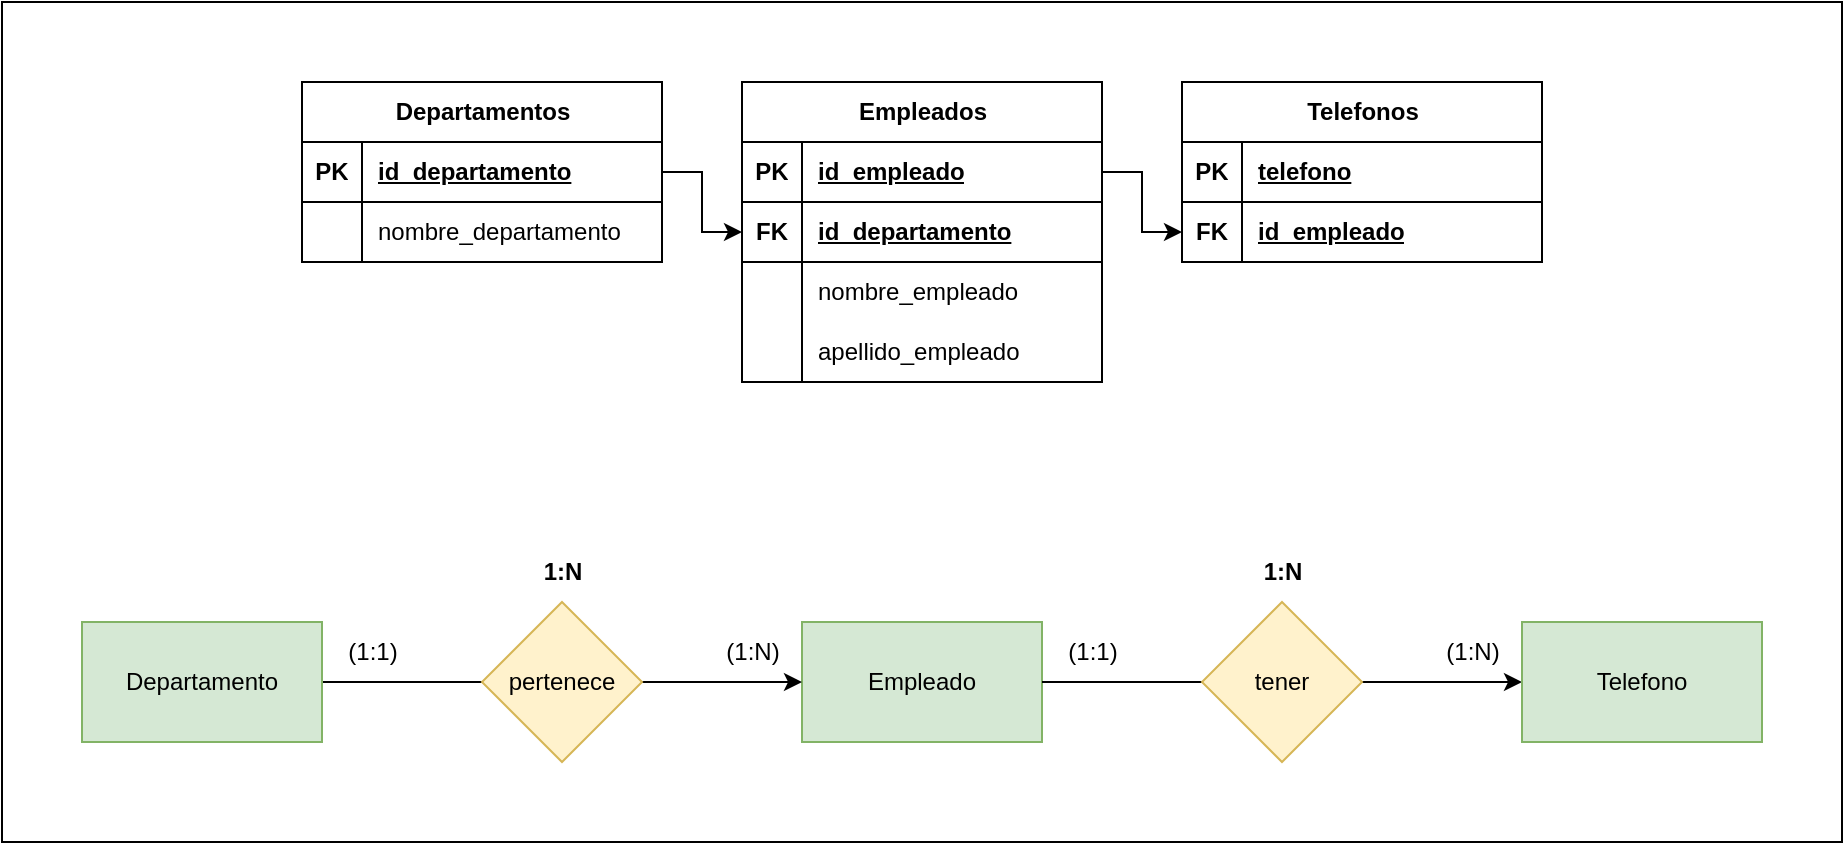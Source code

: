 <mxfile version="26.0.15">
  <diagram name="Page-1" id="AEam-EhrjT0vkQGm4RVA">
    <mxGraphModel dx="1624" dy="966" grid="1" gridSize="10" guides="1" tooltips="1" connect="1" arrows="1" fold="1" page="1" pageScale="1" pageWidth="850" pageHeight="1100" math="0" shadow="0">
      <root>
        <mxCell id="0" />
        <mxCell id="1" parent="0" />
        <mxCell id="quH9mc8cGvjVp503PP3F-6" value="" style="rounded=0;whiteSpace=wrap;html=1;" parent="1" vertex="1">
          <mxGeometry width="920" height="420" as="geometry" />
        </mxCell>
        <mxCell id="xO_PuKC_6HDvW6VsukCi-1" value="Empleado" style="rounded=0;whiteSpace=wrap;html=1;fillColor=#d5e8d4;strokeColor=#82b366;" parent="1" vertex="1">
          <mxGeometry x="400" y="310" width="120" height="60" as="geometry" />
        </mxCell>
        <mxCell id="xO_PuKC_6HDvW6VsukCi-4" style="edgeStyle=orthogonalEdgeStyle;rounded=0;orthogonalLoop=1;jettySize=auto;html=1;exitX=1;exitY=0.5;exitDx=0;exitDy=0;entryX=0;entryY=0.5;entryDx=0;entryDy=0;" parent="1" source="xO_PuKC_6HDvW6VsukCi-2" target="xO_PuKC_6HDvW6VsukCi-3" edge="1">
          <mxGeometry relative="1" as="geometry" />
        </mxCell>
        <mxCell id="xO_PuKC_6HDvW6VsukCi-5" style="edgeStyle=orthogonalEdgeStyle;rounded=0;orthogonalLoop=1;jettySize=auto;html=1;exitX=0;exitY=0.5;exitDx=0;exitDy=0;entryX=1;entryY=0.5;entryDx=0;entryDy=0;endArrow=none;startFill=0;" parent="1" source="xO_PuKC_6HDvW6VsukCi-2" target="xO_PuKC_6HDvW6VsukCi-1" edge="1">
          <mxGeometry relative="1" as="geometry" />
        </mxCell>
        <mxCell id="xO_PuKC_6HDvW6VsukCi-2" value="tener" style="rhombus;whiteSpace=wrap;html=1;fillColor=#fff2cc;strokeColor=#d6b656;" parent="1" vertex="1">
          <mxGeometry x="600" y="300" width="80" height="80" as="geometry" />
        </mxCell>
        <mxCell id="xO_PuKC_6HDvW6VsukCi-3" value="Telefono" style="rounded=0;whiteSpace=wrap;html=1;fillColor=#d5e8d4;strokeColor=#82b366;" parent="1" vertex="1">
          <mxGeometry x="760" y="310" width="120" height="60" as="geometry" />
        </mxCell>
        <mxCell id="xO_PuKC_6HDvW6VsukCi-6" value="(1:N)" style="text;html=1;align=center;verticalAlign=middle;resizable=0;points=[];autosize=1;strokeColor=none;fillColor=none;" parent="1" vertex="1">
          <mxGeometry x="710" y="310" width="50" height="30" as="geometry" />
        </mxCell>
        <mxCell id="xO_PuKC_6HDvW6VsukCi-7" value="(1:1)" style="text;html=1;align=center;verticalAlign=middle;resizable=0;points=[];autosize=1;strokeColor=none;fillColor=none;" parent="1" vertex="1">
          <mxGeometry x="520" y="310" width="50" height="30" as="geometry" />
        </mxCell>
        <mxCell id="xO_PuKC_6HDvW6VsukCi-8" value="1:N" style="text;html=1;align=center;verticalAlign=middle;resizable=0;points=[];autosize=1;strokeColor=none;fillColor=none;fontStyle=1" parent="1" vertex="1">
          <mxGeometry x="620" y="270" width="40" height="30" as="geometry" />
        </mxCell>
        <mxCell id="xO_PuKC_6HDvW6VsukCi-9" value="Empleados" style="shape=table;startSize=30;container=1;collapsible=1;childLayout=tableLayout;fixedRows=1;rowLines=0;fontStyle=1;align=center;resizeLast=1;html=1;" parent="1" vertex="1">
          <mxGeometry x="370" y="40" width="180" height="150" as="geometry" />
        </mxCell>
        <mxCell id="xO_PuKC_6HDvW6VsukCi-10" value="" style="shape=tableRow;horizontal=0;startSize=0;swimlaneHead=0;swimlaneBody=0;fillColor=none;collapsible=0;dropTarget=0;points=[[0,0.5],[1,0.5]];portConstraint=eastwest;top=0;left=0;right=0;bottom=1;" parent="xO_PuKC_6HDvW6VsukCi-9" vertex="1">
          <mxGeometry y="30" width="180" height="30" as="geometry" />
        </mxCell>
        <mxCell id="xO_PuKC_6HDvW6VsukCi-11" value="PK" style="shape=partialRectangle;connectable=0;fillColor=none;top=0;left=0;bottom=0;right=0;fontStyle=1;overflow=hidden;whiteSpace=wrap;html=1;" parent="xO_PuKC_6HDvW6VsukCi-10" vertex="1">
          <mxGeometry width="30" height="30" as="geometry">
            <mxRectangle width="30" height="30" as="alternateBounds" />
          </mxGeometry>
        </mxCell>
        <mxCell id="xO_PuKC_6HDvW6VsukCi-12" value="id_empleado" style="shape=partialRectangle;connectable=0;fillColor=none;top=0;left=0;bottom=0;right=0;align=left;spacingLeft=6;fontStyle=5;overflow=hidden;whiteSpace=wrap;html=1;" parent="xO_PuKC_6HDvW6VsukCi-10" vertex="1">
          <mxGeometry x="30" width="150" height="30" as="geometry">
            <mxRectangle width="150" height="30" as="alternateBounds" />
          </mxGeometry>
        </mxCell>
        <mxCell id="w0GSIRZ3-tUX7A25uL_W-21" value="" style="shape=tableRow;horizontal=0;startSize=0;swimlaneHead=0;swimlaneBody=0;fillColor=none;collapsible=0;dropTarget=0;points=[[0,0.5],[1,0.5]];portConstraint=eastwest;top=0;left=0;right=0;bottom=1;" parent="xO_PuKC_6HDvW6VsukCi-9" vertex="1">
          <mxGeometry y="60" width="180" height="30" as="geometry" />
        </mxCell>
        <mxCell id="w0GSIRZ3-tUX7A25uL_W-22" value="FK" style="shape=partialRectangle;connectable=0;fillColor=none;top=0;left=0;bottom=0;right=0;fontStyle=1;overflow=hidden;whiteSpace=wrap;html=1;" parent="w0GSIRZ3-tUX7A25uL_W-21" vertex="1">
          <mxGeometry width="30" height="30" as="geometry">
            <mxRectangle width="30" height="30" as="alternateBounds" />
          </mxGeometry>
        </mxCell>
        <mxCell id="w0GSIRZ3-tUX7A25uL_W-23" value="id_departamento" style="shape=partialRectangle;connectable=0;fillColor=none;top=0;left=0;bottom=0;right=0;align=left;spacingLeft=6;fontStyle=5;overflow=hidden;whiteSpace=wrap;html=1;" parent="w0GSIRZ3-tUX7A25uL_W-21" vertex="1">
          <mxGeometry x="30" width="150" height="30" as="geometry">
            <mxRectangle width="150" height="30" as="alternateBounds" />
          </mxGeometry>
        </mxCell>
        <mxCell id="xO_PuKC_6HDvW6VsukCi-13" value="" style="shape=tableRow;horizontal=0;startSize=0;swimlaneHead=0;swimlaneBody=0;fillColor=none;collapsible=0;dropTarget=0;points=[[0,0.5],[1,0.5]];portConstraint=eastwest;top=0;left=0;right=0;bottom=0;" parent="xO_PuKC_6HDvW6VsukCi-9" vertex="1">
          <mxGeometry y="90" width="180" height="30" as="geometry" />
        </mxCell>
        <mxCell id="xO_PuKC_6HDvW6VsukCi-14" value="" style="shape=partialRectangle;connectable=0;fillColor=none;top=0;left=0;bottom=0;right=0;editable=1;overflow=hidden;whiteSpace=wrap;html=1;" parent="xO_PuKC_6HDvW6VsukCi-13" vertex="1">
          <mxGeometry width="30" height="30" as="geometry">
            <mxRectangle width="30" height="30" as="alternateBounds" />
          </mxGeometry>
        </mxCell>
        <mxCell id="xO_PuKC_6HDvW6VsukCi-15" value="nombre_empleado" style="shape=partialRectangle;connectable=0;fillColor=none;top=0;left=0;bottom=0;right=0;align=left;spacingLeft=6;overflow=hidden;whiteSpace=wrap;html=1;" parent="xO_PuKC_6HDvW6VsukCi-13" vertex="1">
          <mxGeometry x="30" width="150" height="30" as="geometry">
            <mxRectangle width="150" height="30" as="alternateBounds" />
          </mxGeometry>
        </mxCell>
        <mxCell id="quH9mc8cGvjVp503PP3F-1" value="" style="shape=tableRow;horizontal=0;startSize=0;swimlaneHead=0;swimlaneBody=0;fillColor=none;collapsible=0;dropTarget=0;points=[[0,0.5],[1,0.5]];portConstraint=eastwest;top=0;left=0;right=0;bottom=0;" parent="xO_PuKC_6HDvW6VsukCi-9" vertex="1">
          <mxGeometry y="120" width="180" height="30" as="geometry" />
        </mxCell>
        <mxCell id="quH9mc8cGvjVp503PP3F-2" value="" style="shape=partialRectangle;connectable=0;fillColor=none;top=0;left=0;bottom=0;right=0;editable=1;overflow=hidden;whiteSpace=wrap;html=1;" parent="quH9mc8cGvjVp503PP3F-1" vertex="1">
          <mxGeometry width="30" height="30" as="geometry">
            <mxRectangle width="30" height="30" as="alternateBounds" />
          </mxGeometry>
        </mxCell>
        <mxCell id="quH9mc8cGvjVp503PP3F-3" value="apellido_empleado" style="shape=partialRectangle;connectable=0;fillColor=none;top=0;left=0;bottom=0;right=0;align=left;spacingLeft=6;overflow=hidden;whiteSpace=wrap;html=1;" parent="quH9mc8cGvjVp503PP3F-1" vertex="1">
          <mxGeometry x="30" width="150" height="30" as="geometry">
            <mxRectangle width="150" height="30" as="alternateBounds" />
          </mxGeometry>
        </mxCell>
        <mxCell id="xO_PuKC_6HDvW6VsukCi-22" value="Telefonos" style="shape=table;startSize=30;container=1;collapsible=1;childLayout=tableLayout;fixedRows=1;rowLines=0;fontStyle=1;align=center;resizeLast=1;html=1;" parent="1" vertex="1">
          <mxGeometry x="590" y="40" width="180" height="90" as="geometry" />
        </mxCell>
        <mxCell id="xO_PuKC_6HDvW6VsukCi-23" value="" style="shape=tableRow;horizontal=0;startSize=0;swimlaneHead=0;swimlaneBody=0;fillColor=none;collapsible=0;dropTarget=0;points=[[0,0.5],[1,0.5]];portConstraint=eastwest;top=0;left=0;right=0;bottom=1;" parent="xO_PuKC_6HDvW6VsukCi-22" vertex="1">
          <mxGeometry y="30" width="180" height="30" as="geometry" />
        </mxCell>
        <mxCell id="xO_PuKC_6HDvW6VsukCi-24" value="PK" style="shape=partialRectangle;connectable=0;fillColor=none;top=0;left=0;bottom=0;right=0;fontStyle=1;overflow=hidden;whiteSpace=wrap;html=1;" parent="xO_PuKC_6HDvW6VsukCi-23" vertex="1">
          <mxGeometry width="30" height="30" as="geometry">
            <mxRectangle width="30" height="30" as="alternateBounds" />
          </mxGeometry>
        </mxCell>
        <mxCell id="xO_PuKC_6HDvW6VsukCi-25" value="telefono" style="shape=partialRectangle;connectable=0;fillColor=none;top=0;left=0;bottom=0;right=0;align=left;spacingLeft=6;fontStyle=5;overflow=hidden;whiteSpace=wrap;html=1;" parent="xO_PuKC_6HDvW6VsukCi-23" vertex="1">
          <mxGeometry x="30" width="150" height="30" as="geometry">
            <mxRectangle width="150" height="30" as="alternateBounds" />
          </mxGeometry>
        </mxCell>
        <mxCell id="xO_PuKC_6HDvW6VsukCi-35" value="" style="shape=tableRow;horizontal=0;startSize=0;swimlaneHead=0;swimlaneBody=0;fillColor=none;collapsible=0;dropTarget=0;points=[[0,0.5],[1,0.5]];portConstraint=eastwest;top=0;left=0;right=0;bottom=0;" parent="xO_PuKC_6HDvW6VsukCi-22" vertex="1">
          <mxGeometry y="60" width="180" height="30" as="geometry" />
        </mxCell>
        <mxCell id="xO_PuKC_6HDvW6VsukCi-36" value="FK" style="shape=partialRectangle;connectable=0;fillColor=none;top=0;left=0;bottom=0;right=0;fontStyle=1;overflow=hidden;whiteSpace=wrap;html=1;" parent="xO_PuKC_6HDvW6VsukCi-35" vertex="1">
          <mxGeometry width="30" height="30" as="geometry">
            <mxRectangle width="30" height="30" as="alternateBounds" />
          </mxGeometry>
        </mxCell>
        <mxCell id="xO_PuKC_6HDvW6VsukCi-37" value="id_empleado" style="shape=partialRectangle;connectable=0;fillColor=none;top=0;left=0;bottom=0;right=0;align=left;spacingLeft=6;fontStyle=5;overflow=hidden;whiteSpace=wrap;html=1;" parent="xO_PuKC_6HDvW6VsukCi-35" vertex="1">
          <mxGeometry x="30" width="150" height="30" as="geometry">
            <mxRectangle width="150" height="30" as="alternateBounds" />
          </mxGeometry>
        </mxCell>
        <mxCell id="xO_PuKC_6HDvW6VsukCi-38" style="edgeStyle=orthogonalEdgeStyle;rounded=0;orthogonalLoop=1;jettySize=auto;html=1;exitX=1;exitY=0.5;exitDx=0;exitDy=0;entryX=0;entryY=0.5;entryDx=0;entryDy=0;" parent="1" source="xO_PuKC_6HDvW6VsukCi-10" target="xO_PuKC_6HDvW6VsukCi-35" edge="1">
          <mxGeometry relative="1" as="geometry" />
        </mxCell>
        <mxCell id="w0GSIRZ3-tUX7A25uL_W-1" value="Departamentos" style="shape=table;startSize=30;container=1;collapsible=1;childLayout=tableLayout;fixedRows=1;rowLines=0;fontStyle=1;align=center;resizeLast=1;html=1;" parent="1" vertex="1">
          <mxGeometry x="150" y="40" width="180" height="90" as="geometry" />
        </mxCell>
        <mxCell id="w0GSIRZ3-tUX7A25uL_W-2" value="" style="shape=tableRow;horizontal=0;startSize=0;swimlaneHead=0;swimlaneBody=0;fillColor=none;collapsible=0;dropTarget=0;points=[[0,0.5],[1,0.5]];portConstraint=eastwest;top=0;left=0;right=0;bottom=1;" parent="w0GSIRZ3-tUX7A25uL_W-1" vertex="1">
          <mxGeometry y="30" width="180" height="30" as="geometry" />
        </mxCell>
        <mxCell id="w0GSIRZ3-tUX7A25uL_W-3" value="PK" style="shape=partialRectangle;connectable=0;fillColor=none;top=0;left=0;bottom=0;right=0;fontStyle=1;overflow=hidden;whiteSpace=wrap;html=1;" parent="w0GSIRZ3-tUX7A25uL_W-2" vertex="1">
          <mxGeometry width="30" height="30" as="geometry">
            <mxRectangle width="30" height="30" as="alternateBounds" />
          </mxGeometry>
        </mxCell>
        <mxCell id="w0GSIRZ3-tUX7A25uL_W-4" value="id_departamento" style="shape=partialRectangle;connectable=0;fillColor=none;top=0;left=0;bottom=0;right=0;align=left;spacingLeft=6;fontStyle=5;overflow=hidden;whiteSpace=wrap;html=1;" parent="w0GSIRZ3-tUX7A25uL_W-2" vertex="1">
          <mxGeometry x="30" width="150" height="30" as="geometry">
            <mxRectangle width="150" height="30" as="alternateBounds" />
          </mxGeometry>
        </mxCell>
        <mxCell id="w0GSIRZ3-tUX7A25uL_W-5" value="" style="shape=tableRow;horizontal=0;startSize=0;swimlaneHead=0;swimlaneBody=0;fillColor=none;collapsible=0;dropTarget=0;points=[[0,0.5],[1,0.5]];portConstraint=eastwest;top=0;left=0;right=0;bottom=0;" parent="w0GSIRZ3-tUX7A25uL_W-1" vertex="1">
          <mxGeometry y="60" width="180" height="30" as="geometry" />
        </mxCell>
        <mxCell id="w0GSIRZ3-tUX7A25uL_W-6" value="" style="shape=partialRectangle;connectable=0;fillColor=none;top=0;left=0;bottom=0;right=0;editable=1;overflow=hidden;whiteSpace=wrap;html=1;" parent="w0GSIRZ3-tUX7A25uL_W-5" vertex="1">
          <mxGeometry width="30" height="30" as="geometry">
            <mxRectangle width="30" height="30" as="alternateBounds" />
          </mxGeometry>
        </mxCell>
        <mxCell id="w0GSIRZ3-tUX7A25uL_W-7" value="nombre_departamento" style="shape=partialRectangle;connectable=0;fillColor=none;top=0;left=0;bottom=0;right=0;align=left;spacingLeft=6;overflow=hidden;whiteSpace=wrap;html=1;" parent="w0GSIRZ3-tUX7A25uL_W-5" vertex="1">
          <mxGeometry x="30" width="150" height="30" as="geometry">
            <mxRectangle width="150" height="30" as="alternateBounds" />
          </mxGeometry>
        </mxCell>
        <mxCell id="w0GSIRZ3-tUX7A25uL_W-16" style="edgeStyle=orthogonalEdgeStyle;rounded=0;orthogonalLoop=1;jettySize=auto;html=1;exitX=0;exitY=0.5;exitDx=0;exitDy=0;entryX=1;entryY=0.5;entryDx=0;entryDy=0;endArrow=none;startFill=0;" parent="1" source="w0GSIRZ3-tUX7A25uL_W-14" target="w0GSIRZ3-tUX7A25uL_W-15" edge="1">
          <mxGeometry relative="1" as="geometry" />
        </mxCell>
        <mxCell id="w0GSIRZ3-tUX7A25uL_W-17" style="edgeStyle=orthogonalEdgeStyle;rounded=0;orthogonalLoop=1;jettySize=auto;html=1;exitX=1;exitY=0.5;exitDx=0;exitDy=0;entryX=0;entryY=0.5;entryDx=0;entryDy=0;" parent="1" source="w0GSIRZ3-tUX7A25uL_W-14" target="xO_PuKC_6HDvW6VsukCi-1" edge="1">
          <mxGeometry relative="1" as="geometry" />
        </mxCell>
        <mxCell id="w0GSIRZ3-tUX7A25uL_W-14" value="pertenece" style="rhombus;whiteSpace=wrap;html=1;fillColor=#fff2cc;strokeColor=#d6b656;" parent="1" vertex="1">
          <mxGeometry x="240" y="300" width="80" height="80" as="geometry" />
        </mxCell>
        <mxCell id="w0GSIRZ3-tUX7A25uL_W-15" value="Departamento" style="rounded=0;whiteSpace=wrap;html=1;fillColor=#d5e8d4;strokeColor=#82b366;" parent="1" vertex="1">
          <mxGeometry x="40" y="310" width="120" height="60" as="geometry" />
        </mxCell>
        <mxCell id="w0GSIRZ3-tUX7A25uL_W-18" value="(1:N)" style="text;html=1;align=center;verticalAlign=middle;resizable=0;points=[];autosize=1;strokeColor=none;fillColor=none;" parent="1" vertex="1">
          <mxGeometry x="350" y="310" width="50" height="30" as="geometry" />
        </mxCell>
        <mxCell id="w0GSIRZ3-tUX7A25uL_W-19" value="(1:1)" style="text;html=1;align=center;verticalAlign=middle;resizable=0;points=[];autosize=1;strokeColor=none;fillColor=none;" parent="1" vertex="1">
          <mxGeometry x="160" y="310" width="50" height="30" as="geometry" />
        </mxCell>
        <mxCell id="w0GSIRZ3-tUX7A25uL_W-20" value="1:N" style="text;html=1;align=center;verticalAlign=middle;resizable=0;points=[];autosize=1;strokeColor=none;fillColor=none;fontStyle=1" parent="1" vertex="1">
          <mxGeometry x="260" y="270" width="40" height="30" as="geometry" />
        </mxCell>
        <mxCell id="w0GSIRZ3-tUX7A25uL_W-24" style="edgeStyle=orthogonalEdgeStyle;rounded=0;orthogonalLoop=1;jettySize=auto;html=1;exitX=1;exitY=0.5;exitDx=0;exitDy=0;entryX=0;entryY=0.5;entryDx=0;entryDy=0;" parent="1" source="w0GSIRZ3-tUX7A25uL_W-2" target="w0GSIRZ3-tUX7A25uL_W-21" edge="1">
          <mxGeometry relative="1" as="geometry" />
        </mxCell>
      </root>
    </mxGraphModel>
  </diagram>
</mxfile>
